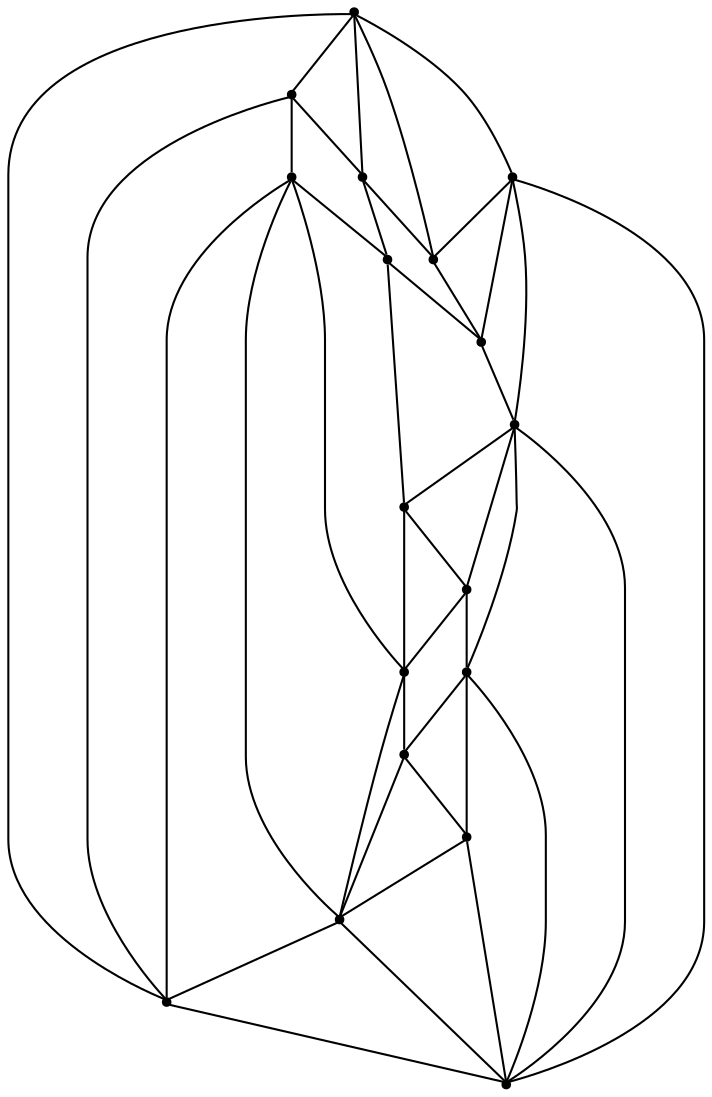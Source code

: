 graph {
  node [shape=point,comment="{\"directed\":false,\"doi\":\"10.1007/978-3-540-70904-6_23\",\"figure\":\"1 (4)\"}"]

  v0 [pos="1590.0999500363373,2163.8558811611606"]
  v1 [pos="1590.675059047965,1946.2183740403925"]
  v2 [pos="1547.4920285247092,2077.464273240832"]
  v3 [pos="1548.167132994186,2120.6235991583935"]
  v4 [pos="1503.9589026162791,2033.7516890631787"]
  v5 [pos="1504.4423146802326,2077.872604793973"]
  v6 [pos="1459.9038608284882,2034.3309190538203"]
  v7 [pos="1460.9999000726743,2077.276749081082"]
  v8 [pos="1417.4636582485466,1990.039295620389"]
  v9 [pos="1416.7010537790698,2034.6767213609492"]
  v10 [pos="1373.9305959302326,2034.7018029954706"]
  v11 [pos="1373.7013853561048,2120.9475623236767"]
  v12 [pos="1373.1971157340117,1990.1641951666943"]
  v13 [pos="1329.0764171511628,1990.5985938178173"]
  v14 [pos="1330.0807594476744,2034.5049010382763"]
  v15 [pos="1329.8880496002907,2120.6235991583935"]
  v16 [pos="1286.0892441860465,1946.8475447760693"]
  v17 [pos="1286.4893214026163,2164.129871792264"]

  v0 -- v1 [id="-1",pos="1590.0999500363373,2163.8558811611606 1590.675059047965,1946.2183740403925 1590.675059047965,1946.2183740403925 1590.675059047965,1946.2183740403925"]
  v17 -- v0 [id="-2",pos="1286.4893214026163,2164.129871792264 1590.0999500363373,2163.8558811611606 1590.0999500363373,2163.8558811611606 1590.0999500363373,2163.8558811611606"]
  v17 -- v16 [id="-3",pos="1286.4893214026163,2164.129871792264 1286.0892441860465,1946.8475447760693 1286.0892441860465,1946.8475447760693 1286.0892441860465,1946.8475447760693"]
  v15 -- v11 [id="-5",pos="1329.8880496002907,2120.6235991583935 1373.7013853561048,2120.9475623236767 1373.7013853561048,2120.9475623236767 1373.7013853561048,2120.9475623236767"]
  v11 -- v3 [id="-6",pos="1373.7013853561048,2120.9475623236767 1548.167132994186,2120.6235991583935 1548.167132994186,2120.6235991583935 1548.167132994186,2120.6235991583935"]
  v7 -- v5 [id="-9",pos="1460.9999000726743,2077.276749081082 1504.4423146802326,2077.872604793973 1504.4423146802326,2077.872604793973 1504.4423146802326,2077.872604793973"]
  v5 -- v2 [id="-10",pos="1504.4423146802326,2077.872604793973 1547.4920285247092,2077.464273240832 1547.4920285247092,2077.464273240832 1547.4920285247092,2077.464273240832"]
  v14 -- v10 [id="-13",pos="1330.0807594476744,2034.5049010382763 1373.9305959302326,2034.7018029954706 1373.9305959302326,2034.7018029954706 1373.9305959302326,2034.7018029954706"]
  v10 -- v9 [id="-14",pos="1373.9305959302326,2034.7018029954706 1416.7010537790698,2034.6767213609492 1416.7010537790698,2034.6767213609492 1416.7010537790698,2034.6767213609492"]
  v9 -- v6 [id="-15",pos="1416.7010537790698,2034.6767213609492 1459.9038608284882,2034.3309190538203 1459.9038608284882,2034.3309190538203 1459.9038608284882,2034.3309190538203"]
  v6 -- v4 [id="-16",pos="1459.9038608284882,2034.3309190538203 1503.9589026162791,2033.7516890631787 1503.9589026162791,2033.7516890631787 1503.9589026162791,2033.7516890631787"]
  v13 -- v12 [id="-19",pos="1329.0764171511628,1990.5985938178173 1373.1971157340117,1990.1641951666943 1373.1971157340117,1990.1641951666943 1373.1971157340117,1990.1641951666943"]
  v12 -- v8 [id="-20",pos="1373.1971157340117,1990.1641951666943 1417.4636582485466,1990.039295620389 1417.4636582485466,1990.039295620389 1417.4636582485466,1990.039295620389"]
  v16 -- v1 [id="-22",pos="1286.0892441860465,1946.8475447760693 1590.675059047965,1946.2183740403925 1590.675059047965,1946.2183740403925 1590.675059047965,1946.2183740403925"]
  v17 -- v14 [id="-23",pos="1286.4893214026163,2164.129871792264 1330.0807594476744,2034.5049010382763 1330.0807594476744,2034.5049010382763 1330.0807594476744,2034.5049010382763"]
  v17 -- v15 [id="-24",pos="1286.4893214026163,2164.129871792264 1329.8880496002907,2120.6235991583935 1329.8880496002907,2120.6235991583935 1329.8880496002907,2120.6235991583935"]
  v17 -- v13 [id="-25",pos="1286.4893214026163,2164.129871792264 1329.0764171511628,1990.5985938178173 1329.0764171511628,1990.5985938178173 1329.0764171511628,1990.5985938178173"]
  v16 -- v13 [id="-26",pos="1286.0892441860465,1946.8475447760693 1329.0764171511628,1990.5985938178173 1329.0764171511628,1990.5985938178173 1329.0764171511628,1990.5985938178173"]
  v16 -- v8 [id="-27",pos="1286.0892441860465,1946.8475447760693 1417.4636582485466,1990.039295620389 1417.4636582485466,1990.039295620389 1417.4636582485466,1990.039295620389"]
  v16 -- v12 [id="-28",pos="1286.0892441860465,1946.8475447760693 1373.1971157340117,1990.1641951666943 1373.1971157340117,1990.1641951666943 1373.1971157340117,1990.1641951666943"]
  v2 -- v1 [id="-30",pos="1547.4920285247092,2077.464273240832 1590.675059047965,1946.2183740403925 1590.675059047965,1946.2183740403925 1590.675059047965,1946.2183740403925"]
  v2 -- v3 [id="-31",pos="1547.4920285247092,2077.464273240832 1548.167132994186,2120.6235991583935 1548.167132994186,2120.6235991583935 1548.167132994186,2120.6235991583935"]
  v3 -- v1 [id="-32",pos="1548.167132994186,2120.6235991583935 1590.675059047965,1946.2183740403925 1590.675059047965,1946.2183740403925 1590.675059047965,1946.2183740403925"]
  v3 -- v0 [id="-33",pos="1548.167132994186,2120.6235991583935 1590.0999500363373,2163.8558811611606 1590.0999500363373,2163.8558811611606 1590.0999500363373,2163.8558811611606"]
  v4 -- v1 [id="-37",pos="1503.9589026162791,2033.7516890631787 1590.675059047965,1946.2183740403925 1590.675059047965,1946.2183740403925 1590.675059047965,1946.2183740403925"]
  v4 -- v2 [id="-38",pos="1503.9589026162791,2033.7516890631787 1547.4920285247092,2077.464273240832 1547.4920285247092,2077.464273240832 1547.4920285247092,2077.464273240832"]
  v4 -- v5 [id="-39",pos="1503.9589026162791,2033.7516890631787 1504.4423146802326,2077.872604793973 1504.4423146802326,2077.872604793973 1504.4423146802326,2077.872604793973"]
  v15 -- v14 [id="-41",pos="1329.8880496002907,2120.6235991583935 1330.0807594476744,2034.5049010382763 1330.0807594476744,2034.5049010382763 1330.0807594476744,2034.5049010382763"]
  v14 -- v13 [id="-42",pos="1330.0807594476744,2034.5049010382763 1329.0764171511628,1990.5985938178173 1329.0764171511628,1990.5985938178173 1329.0764171511628,1990.5985938178173"]
  v15 -- v0 [id="-44",pos="1329.8880496002907,2120.6235991583935 1590.0999500363373,2163.8558811611606 1590.0999500363373,2163.8558811611606 1590.0999500363373,2163.8558811611606"]
  v5 -- v3 [id="-55",pos="1504.4423146802326,2077.872604793973 1548.167132994186,2120.6235991583935 1548.167132994186,2120.6235991583935 1548.167132994186,2120.6235991583935"]
  v6 -- v7 [id="-59",pos="1459.9038608284882,2034.3309190538203 1460.9999000726743,2077.276749081082 1460.9999000726743,2077.276749081082 1460.9999000726743,2077.276749081082"]
  v7 -- v3 [id="-62",pos="1460.9999000726743,2077.276749081082 1548.167132994186,2120.6235991583935 1548.167132994186,2120.6235991583935 1548.167132994186,2120.6235991583935"]
  v8 -- v1 [id="-66",pos="1417.4636582485466,1990.039295620389 1590.675059047965,1946.2183740403925 1590.675059047965,1946.2183740403925 1590.675059047965,1946.2183740403925"]
  v8 -- v9 [id="-67",pos="1417.4636582485466,1990.039295620389 1416.7010537790698,2034.6767213609492 1416.7010537790698,2034.6767213609492 1416.7010537790698,2034.6767213609492"]
  v11 -- v10 [id="-69",pos="1373.7013853561048,2120.9475623236767 1373.9305959302326,2034.7018029954706 1373.9305959302326,2034.7018029954706 1373.9305959302326,2034.7018029954706"]
  v10 -- v12 [id="-70",pos="1373.9305959302326,2034.7018029954706 1373.1971157340117,1990.1641951666943 1373.1971157340117,1990.1641951666943 1373.1971157340117,1990.1641951666943"]
  v11 -- v0 [id="-72",pos="1373.7013853561048,2120.9475623236767 1590.0999500363373,2163.8558811611606 1590.0999500363373,2163.8558811611606 1590.0999500363373,2163.8558811611606"]
  v11 -- v7 [id="-73",pos="1373.7013853561048,2120.9475623236767 1460.9999000726743,2077.276749081082 1460.9999000726743,2077.276749081082 1460.9999000726743,2077.276749081082"]
  v8 -- v6 [id="-76",pos="1417.4636582485466,1990.039295620389 1459.9038608284882,2034.3309190538203 1459.9038608284882,2034.3309190538203 1459.9038608284882,2034.3309190538203"]
  v8 -- v4 [id="-77",pos="1417.4636582485466,1990.039295620389 1503.9589026162791,2033.7516890631787 1503.9589026162791,2033.7516890631787 1503.9589026162791,2033.7516890631787"]
  v9 -- v7 [id="-78",pos="1416.7010537790698,2034.6767213609492 1460.9999000726743,2077.276749081082 1460.9999000726743,2077.276749081082 1460.9999000726743,2077.276749081082"]
}